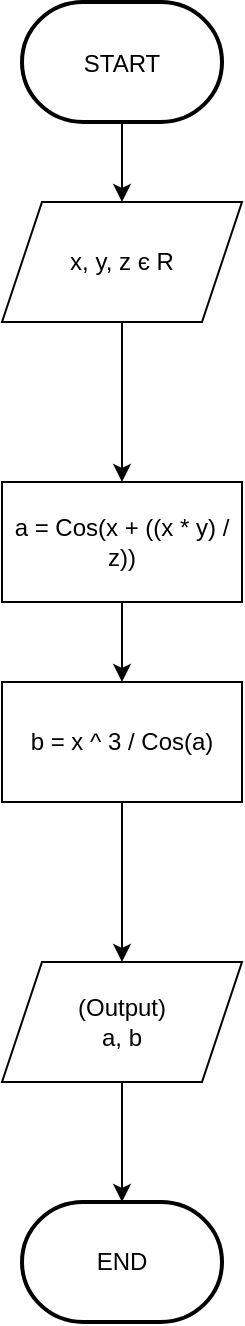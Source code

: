 <mxfile version="15.3.2" type="device" pages="2"><diagram id="C5RBs43oDa-KdzZeNtuy" name="Page-1"><mxGraphModel dx="946" dy="529" grid="1" gridSize="10" guides="1" tooltips="1" connect="1" arrows="1" fold="1" page="1" pageScale="1" pageWidth="827" pageHeight="1169" math="0" shadow="0"><root><mxCell id="WIyWlLk6GJQsqaUBKTNV-0"/><mxCell id="WIyWlLk6GJQsqaUBKTNV-1" parent="WIyWlLk6GJQsqaUBKTNV-0"/><mxCell id="tIeFo0hMaznecdMRd0ZF-2" value="" style="edgeStyle=orthogonalEdgeStyle;rounded=0;orthogonalLoop=1;jettySize=auto;html=1;" edge="1" parent="WIyWlLk6GJQsqaUBKTNV-1" source="tIeFo0hMaznecdMRd0ZF-0" target="tIeFo0hMaznecdMRd0ZF-1"><mxGeometry relative="1" as="geometry"/></mxCell><mxCell id="tIeFo0hMaznecdMRd0ZF-0" value="START" style="strokeWidth=2;shape=mxgraph.flowchart.terminator;" vertex="1" parent="WIyWlLk6GJQsqaUBKTNV-1"><mxGeometry x="280" y="90" width="100" height="60" as="geometry"/></mxCell><mxCell id="tIeFo0hMaznecdMRd0ZF-4" value="" style="edgeStyle=orthogonalEdgeStyle;rounded=0;orthogonalLoop=1;jettySize=auto;html=1;" edge="1" parent="WIyWlLk6GJQsqaUBKTNV-1" source="tIeFo0hMaznecdMRd0ZF-1" target="tIeFo0hMaznecdMRd0ZF-3"><mxGeometry relative="1" as="geometry"/></mxCell><mxCell id="tIeFo0hMaznecdMRd0ZF-1" value="x, y, z є R" style="shape=parallelogram;perimeter=parallelogramPerimeter;whiteSpace=wrap;html=1;fixedSize=1;" vertex="1" parent="WIyWlLk6GJQsqaUBKTNV-1"><mxGeometry x="270" y="190" width="120" height="60" as="geometry"/></mxCell><mxCell id="tIeFo0hMaznecdMRd0ZF-6" value="" style="edgeStyle=orthogonalEdgeStyle;rounded=0;orthogonalLoop=1;jettySize=auto;html=1;" edge="1" parent="WIyWlLk6GJQsqaUBKTNV-1" source="tIeFo0hMaznecdMRd0ZF-3" target="tIeFo0hMaznecdMRd0ZF-5"><mxGeometry relative="1" as="geometry"/></mxCell><mxCell id="tIeFo0hMaznecdMRd0ZF-3" value="a = Cos(x + ((x * y) / z))" style="whiteSpace=wrap;html=1;" vertex="1" parent="WIyWlLk6GJQsqaUBKTNV-1"><mxGeometry x="270" y="330" width="120" height="60" as="geometry"/></mxCell><mxCell id="tIeFo0hMaznecdMRd0ZF-8" value="" style="edgeStyle=orthogonalEdgeStyle;rounded=0;orthogonalLoop=1;jettySize=auto;html=1;" edge="1" parent="WIyWlLk6GJQsqaUBKTNV-1" source="tIeFo0hMaznecdMRd0ZF-5" target="tIeFo0hMaznecdMRd0ZF-7"><mxGeometry relative="1" as="geometry"/></mxCell><mxCell id="tIeFo0hMaznecdMRd0ZF-5" value="b = x ^ 3 / Cos(a)" style="rounded=0;whiteSpace=wrap;html=1;" vertex="1" parent="WIyWlLk6GJQsqaUBKTNV-1"><mxGeometry x="270" y="430" width="120" height="60" as="geometry"/></mxCell><mxCell id="tIeFo0hMaznecdMRd0ZF-10" value="" style="edgeStyle=orthogonalEdgeStyle;rounded=0;orthogonalLoop=1;jettySize=auto;html=1;" edge="1" parent="WIyWlLk6GJQsqaUBKTNV-1" source="tIeFo0hMaznecdMRd0ZF-7" target="tIeFo0hMaznecdMRd0ZF-9"><mxGeometry relative="1" as="geometry"/></mxCell><mxCell id="tIeFo0hMaznecdMRd0ZF-7" value="(Output)&lt;br&gt;a, b" style="shape=parallelogram;perimeter=parallelogramPerimeter;whiteSpace=wrap;html=1;fixedSize=1;rounded=0;" vertex="1" parent="WIyWlLk6GJQsqaUBKTNV-1"><mxGeometry x="270" y="570" width="120" height="60" as="geometry"/></mxCell><mxCell id="tIeFo0hMaznecdMRd0ZF-9" value="END" style="strokeWidth=2;html=1;shape=mxgraph.flowchart.terminator;whiteSpace=wrap;" vertex="1" parent="WIyWlLk6GJQsqaUBKTNV-1"><mxGeometry x="280" y="690" width="100" height="60" as="geometry"/></mxCell></root></mxGraphModel></diagram><diagram id="9eeOP-IQsARL91o5ZQBf" name="Page-2"><mxGraphModel dx="946" dy="521" grid="1" gridSize="10" guides="1" tooltips="1" connect="1" arrows="1" fold="1" page="1" pageScale="1" pageWidth="850" pageHeight="1100" math="0" shadow="0"><root><mxCell id="3UfVM8gk0sHeO5BxeCB0-0"/><mxCell id="3UfVM8gk0sHeO5BxeCB0-1" parent="3UfVM8gk0sHeO5BxeCB0-0"/><mxCell id="3UfVM8gk0sHeO5BxeCB0-4" value="" style="edgeStyle=orthogonalEdgeStyle;rounded=0;orthogonalLoop=1;jettySize=auto;html=1;" edge="1" parent="3UfVM8gk0sHeO5BxeCB0-1" source="3UfVM8gk0sHeO5BxeCB0-2" target="3UfVM8gk0sHeO5BxeCB0-3"><mxGeometry relative="1" as="geometry"/></mxCell><mxCell id="3UfVM8gk0sHeO5BxeCB0-2" value="def powerset(s)" style="strokeWidth=2;html=1;shape=mxgraph.flowchart.start_1;whiteSpace=wrap;" vertex="1" parent="3UfVM8gk0sHeO5BxeCB0-1"><mxGeometry x="320" y="150" width="180" height="60" as="geometry"/></mxCell><mxCell id="3UfVM8gk0sHeO5BxeCB0-6" value="" style="edgeStyle=orthogonalEdgeStyle;rounded=0;orthogonalLoop=1;jettySize=auto;html=1;" edge="1" parent="3UfVM8gk0sHeO5BxeCB0-1" source="3UfVM8gk0sHeO5BxeCB0-3"><mxGeometry relative="1" as="geometry"><mxPoint x="410" y="430" as="targetPoint"/></mxGeometry></mxCell><mxCell id="3UfVM8gk0sHeO5BxeCB0-3" value="count = 0&lt;br&gt;pows = []&lt;br&gt;temp = []" style="shape=parallelogram;perimeter=parallelogramPerimeter;whiteSpace=wrap;html=1;fixedSize=1;strokeWidth=2;" vertex="1" parent="3UfVM8gk0sHeO5BxeCB0-1"><mxGeometry x="350" y="290" width="120" height="60" as="geometry"/></mxCell><mxCell id="3UfVM8gk0sHeO5BxeCB0-9" value="" style="edgeStyle=orthogonalEdgeStyle;rounded=0;orthogonalLoop=1;jettySize=auto;html=1;" edge="1" parent="3UfVM8gk0sHeO5BxeCB0-1" source="3UfVM8gk0sHeO5BxeCB0-7" target="3UfVM8gk0sHeO5BxeCB0-8"><mxGeometry relative="1" as="geometry"/></mxCell><mxCell id="3UfVM8gk0sHeO5BxeCB0-7" value="while count != len(s)" style="strokeWidth=2;html=1;shape=mxgraph.flowchart.loop_limit;whiteSpace=wrap;" vertex="1" parent="3UfVM8gk0sHeO5BxeCB0-1"><mxGeometry x="340" y="430" width="140" height="70" as="geometry"/></mxCell><mxCell id="3UfVM8gk0sHeO5BxeCB0-8" value="" style="rounded=1;whiteSpace=wrap;html=1;absoluteArcSize=1;arcSize=14;strokeWidth=2;" vertex="1" parent="3UfVM8gk0sHeO5BxeCB0-1"><mxGeometry x="190" y="440" width="390" height="290" as="geometry"/></mxCell><mxCell id="3UfVM8gk0sHeO5BxeCB0-10" value="for i in range(" style="strokeWidth=2;html=1;shape=mxgraph.flowchart.loop_limit;whiteSpace=wrap;" vertex="1" parent="3UfVM8gk0sHeO5BxeCB0-1"><mxGeometry x="360" y="560" width="100" height="60" as="geometry"/></mxCell></root></mxGraphModel></diagram></mxfile>